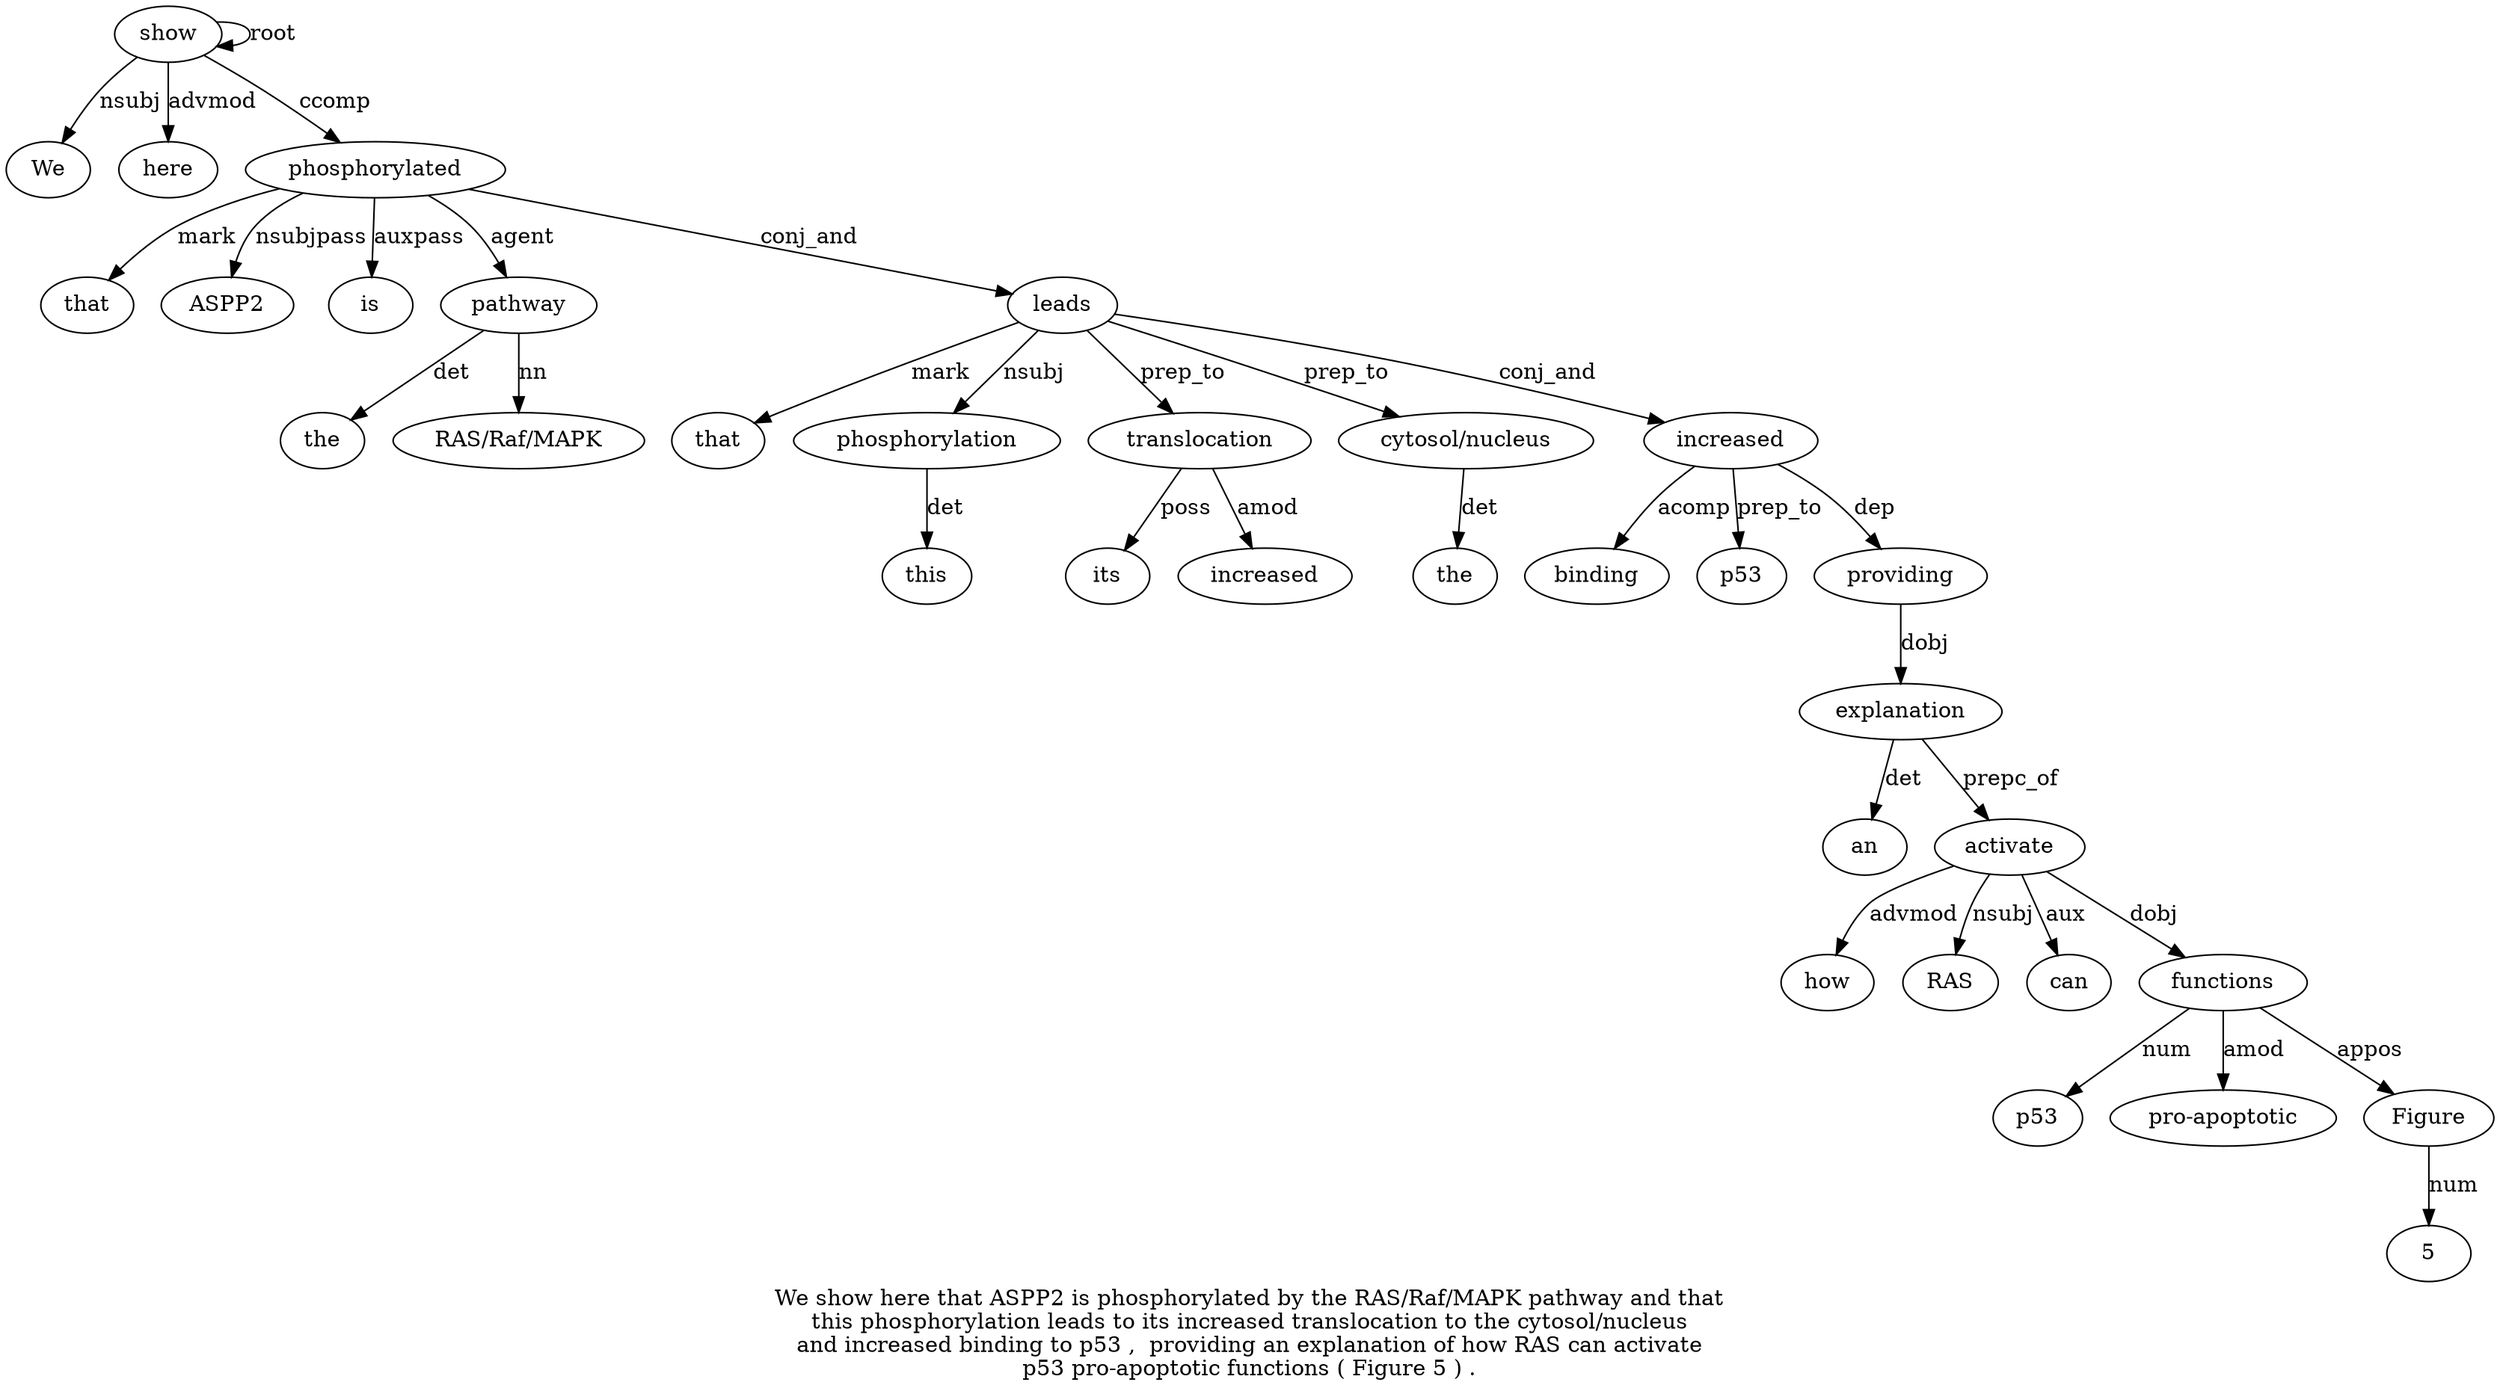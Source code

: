 digraph "We show here that ASPP2 is phosphorylated by the RAS/Raf/MAPK pathway and that this phosphorylation leads to its increased translocation to the cytosol/nucleus and increased binding to p53 ,  providing an explanation of how RAS can activate p53 pro-apoptotic functions ( Figure 5 ) ." {
label="We show here that ASPP2 is phosphorylated by the RAS/Raf/MAPK pathway and that
this phosphorylation leads to its increased translocation to the cytosol/nucleus
and increased binding to p53 ,  providing an explanation of how RAS can activate
p53 pro-apoptotic functions ( Figure 5 ) .";
show2 [style=filled, fillcolor=white, label=show];
We1 [style=filled, fillcolor=white, label=We];
show2 -> We1  [label=nsubj];
show2 -> show2  [label=root];
here3 [style=filled, fillcolor=white, label=here];
show2 -> here3  [label=advmod];
phosphorylated7 [style=filled, fillcolor=white, label=phosphorylated];
that4 [style=filled, fillcolor=white, label=that];
phosphorylated7 -> that4  [label=mark];
ASPP25 [style=filled, fillcolor=white, label=ASPP2];
phosphorylated7 -> ASPP25  [label=nsubjpass];
is6 [style=filled, fillcolor=white, label=is];
phosphorylated7 -> is6  [label=auxpass];
show2 -> phosphorylated7  [label=ccomp];
pathway11 [style=filled, fillcolor=white, label=pathway];
the9 [style=filled, fillcolor=white, label=the];
pathway11 -> the9  [label=det];
"RAS/Raf/MAPK10" [style=filled, fillcolor=white, label="RAS/Raf/MAPK"];
pathway11 -> "RAS/Raf/MAPK10"  [label=nn];
phosphorylated7 -> pathway11  [label=agent];
leads16 [style=filled, fillcolor=white, label=leads];
that13 [style=filled, fillcolor=white, label=that];
leads16 -> that13  [label=mark];
phosphorylation15 [style=filled, fillcolor=white, label=phosphorylation];
this14 [style=filled, fillcolor=white, label=this];
phosphorylation15 -> this14  [label=det];
leads16 -> phosphorylation15  [label=nsubj];
phosphorylated7 -> leads16  [label=conj_and];
translocation20 [style=filled, fillcolor=white, label=translocation];
its18 [style=filled, fillcolor=white, label=its];
translocation20 -> its18  [label=poss];
increased19 [style=filled, fillcolor=white, label=increased];
translocation20 -> increased19  [label=amod];
leads16 -> translocation20  [label=prep_to];
"cytosol/nucleus23" [style=filled, fillcolor=white, label="cytosol/nucleus"];
the22 [style=filled, fillcolor=white, label=the];
"cytosol/nucleus23" -> the22  [label=det];
leads16 -> "cytosol/nucleus23"  [label=prep_to];
increased25 [style=filled, fillcolor=white, label=increased];
leads16 -> increased25  [label=conj_and];
binding26 [style=filled, fillcolor=white, label=binding];
increased25 -> binding26  [label=acomp];
p5328 [style=filled, fillcolor=white, label=p53];
increased25 -> p5328  [label=prep_to];
providing30 [style=filled, fillcolor=white, label=providing];
increased25 -> providing30  [label=dep];
explanation32 [style=filled, fillcolor=white, label=explanation];
an31 [style=filled, fillcolor=white, label=an];
explanation32 -> an31  [label=det];
providing30 -> explanation32  [label=dobj];
activate37 [style=filled, fillcolor=white, label=activate];
how34 [style=filled, fillcolor=white, label=how];
activate37 -> how34  [label=advmod];
RAS35 [style=filled, fillcolor=white, label=RAS];
activate37 -> RAS35  [label=nsubj];
can36 [style=filled, fillcolor=white, label=can];
activate37 -> can36  [label=aux];
explanation32 -> activate37  [label=prepc_of];
functions40 [style=filled, fillcolor=white, label=functions];
p5338 [style=filled, fillcolor=white, label=p53];
functions40 -> p5338  [label=num];
"pro-apoptotic39" [style=filled, fillcolor=white, label="pro-apoptotic"];
functions40 -> "pro-apoptotic39"  [label=amod];
activate37 -> functions40  [label=dobj];
Figure42 [style=filled, fillcolor=white, label=Figure];
functions40 -> Figure42  [label=appos];
543 [style=filled, fillcolor=white, label=5];
Figure42 -> 543  [label=num];
}
